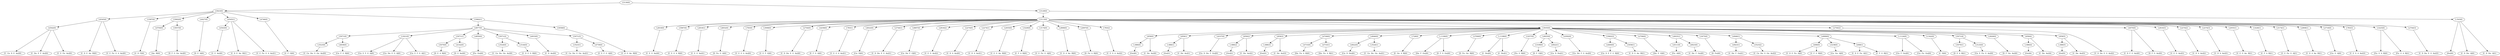 digraph sample{
"L4542(0)"->"[C  Cis  D  E  Ais](0)"
"L4542(0)"->"[C  Dis  E  F  Ais](0)"
"L4542(0)"->"[C  E  Fis  Ais](0)"
"L4545(0)"->"[C  D  E  Ais  B](0)"
"L4545(0)"->"[C  E  Fis  G  A  Ais](0)"
"L4545(0)"->"L4542(0)"
"L3397(0)"->"[C  D  F](0)"
"L4704(0)"->"[Ais  B](0)"
"L5057(0)"->"[D  F  G  Gis  Ais](0)"
"L5062(0)"->"L4704(0)"
"L5062(0)"->"L5057(0)"
"L4427(0)"->"[D  E  A](0)"
"L4543(0)"->"[C  E  Ais](0)"
"L4545(1)"->"[C  D  E  Ais  B](1)"
"L4545(1)"->"[C  E  Fis  G  A  Ais](1)"
"L4545(1)"->"L4543(0)"
"L4746(0)"->"[C  F  G](0)"
"L3523(0)"->"[C  Cis  Dis  G  Gis  Ais](0)"
"L4636(0)"->"[Cis  F  G  B](0)"
"L5071(0)"->"L3523(0)"
"L5071(0)"->"L4636(0)"
"L1921(0)"->"[Cis  E  F  G  A](0)"
"L1921(0)"->"[Cis  Dis  E  G  A](0)"
"L1921(0)"->"[Cis  E  F  G  A](1)"
"L5070(0)"->"[D  E  A  B](0)"
"L4142(0)"->"[D  G  Ais](0)"
"L5071(1)"->"L5070(0)"
"L5071(1)"->"L4142(0)"
"L4850(0)"->"[Fis  Gis](0)"
"L3524(0)"->"[C  Cis  Dis  Gis  Ais](0)"
"L3144(0)"->"[C  D  E  G  B](0)"
"L5071(2)"->"L3524(0)"
"L5071(2)"->"L3144(0)"
"L4933(0)"->"[C  D  Ais](0)"
"L3523(1)"->"[C  Cis  Dis  G  Gis  Ais](1)"
"L4759(0)"->"[C  E  F  G  A](0)"
"L5071(3)"->"L3523(1)"
"L5071(3)"->"L4759(0)"
"L4977(0)"->"L5071(0)"
"L4977(0)"->"L1921(0)"
"L4977(0)"->"L5071(1)"
"L4977(0)"->"L4850(0)"
"L4977(0)"->"L5071(2)"
"L4977(0)"->"L4933(0)"
"L4977(0)"->"L5071(3)"
"L5058(0)"->"[C  D  G  Ais  B](0)"
"L5062(1)"->"L4977(0)"
"L5062(1)"->"L5058(0)"
"L5023(0)"->"L4545(0)"
"L5023(0)"->"L3397(0)"
"L5023(0)"->"L5062(0)"
"L5023(0)"->"L4427(0)"
"L5023(0)"->"L4545(1)"
"L5023(0)"->"L4746(0)"
"L5023(0)"->"L5062(1)"
"L2616(0)"->"[C  E  G  Ais](0)"
"L5067(0)"->"[C  E  G  A  B](0)"
"L2616(1)"->"[C  E  G  Ais](1)"
"L4652(0)"->"[D  Fis  G  A](0)"
"L783(0)"->"[C  E  G  A  Ais](0)"
"L3008(0)"->"[C  E  F  G](0)"
"L2744(0)"->"[C  D  Dis  E  G  Ais](0)"
"L4258(0)"->"[E  F  G  A](0)"
"L783(1)"->"[C  E  G  A  Ais](1)"
"L4022(0)"->"[Cis  D](0)"
"L2744(1)"->"[C  D  Dis  E  G  Ais](1)"
"L4687(0)"->"[Cis  Dis  F  G](0)"
"L2616(2)"->"[C  E  G  Ais](2)"
"L2274(0)"->"[C  D  A  Ais](0)"
"L2274(1)"->"[C  D  A  Ais](1)"
"L2055(0)"->"[C  E  G  Ais  B](0)"
"L3226(0)"->"[C  F  A  B](0)"
"L3174(0)"->"[C  E  Fis  G  A](0)"
"L2808(0)"->"[C  D  A  Ais  B](0)"
"L2697(0)"->"[D  Fis  A  B](0)"
"L783(2)"->"[C  E  G  A  Ais](2)"
"L-686(0)"->"[Gis](0)"
"L859(0)"->"[C  Dis  Ais](0)"
"L859(0)"->"L-686(0)"
"L-686(1)"->"[Gis](1)"
"L859(1)"->"[C  Dis  Ais](1)"
"L859(1)"->"L-686(1)"
"L4337(0)"->"[Cis  D  Dis  F  Gis](0)"
"L-686(2)"->"[Gis](2)"
"L859(2)"->"[C  Dis  Ais](2)"
"L859(2)"->"L-686(2)"
"L-686(3)"->"[Gis](3)"
"L859(3)"->"[C  Dis  Ais](3)"
"L859(3)"->"L-686(3)"
"L4733(0)"->"[Dis  Fis  A  B](0)"
"L4733(1)"->"[Dis  Fis  A  B](1)"
"L4749(0)"->"L4733(0)"
"L4749(0)"->"L4733(1)"
"L4922(0)"->"[Cis  D  Dis](0)"
"L3524(1)"->"[C  Cis  Dis  Gis  Ais](1)"
"L4946(0)"->"L4922(0)"
"L4946(0)"->"L3524(1)"
"L728(0)"->"[E  Gis  A  B](0)"
"L-1106(0)"->"[Dis  F  Gis](0)"
"L-1106(0)"->"[D  F  G  Gis](0)"
"L3769(0)"->"[D  Fis  Gis  B](0)"
"L-1108(0)"->"[C  Dis](0)"
"L-1108(0)"->"[C  Dis](1)"
"L3257(0)"->"[Fis  G  B](0)"
"L3109(0)"->"[D  F  G](0)"
"L4922(1)"->"[Cis  D  Dis](1)"
"L4925(0)"->"L3109(0)"
"L4925(0)"->"L4922(1)"
"L4392(0)"->"[Cis  Dis  F  G  Ais](0)"
"L4400(0)"->"[Cis  D  E  F  G  B](0)"
"L5058(1)"->"[C  D  G  Ais  B](1)"
"L5062(2)"->"L4400(0)"
"L5062(2)"->"L5058(1)"
"L2706(0)"->"[Dis  E  G](0)"
"L4511(0)"->"[Fis  A](0)"
"L4923(0)"->"[C  Dis  F  Gis](0)"
"L4925(1)"->"L4511(0)"
"L4925(1)"->"L4923(0)"
"L3475(0)"->"[D  Fis](0)"
"L4923(1)"->"[C  Dis  F  Gis](1)"
"L3523(2)"->"[C  Cis  Dis  G  Gis  Ais](2)"
"L4946(1)"->"L4923(1)"
"L4946(1)"->"L3523(2)"
"L608(0)"->"[C  D  E  Fis  A](0)"
"L608(0)"->"[C  F  G  B](0)"
"L3238(0)"->"[Cis  Gis  A](0)"
"L608(1)"->"[C  D  E  Fis  A](1)"
"L608(1)"->"[C  F  G  B](1)"
"L4999(0)"->"L608(0)"
"L4999(0)"->"L3238(0)"
"L4999(0)"->"L608(1)"
"L-1124(0)"->"[Cis  F  Gis](0)"
"L-1124(0)"->"[Cis  Fis  Gis](0)"
"L1342(0)"->"[C  D](0)"
"L5070(1)"->"[D  E  A  B](1)"
"L3125(0)"->"[Cis  E  Fis  G  Ais](0)"
"L5071(4)"->"L5070(1)"
"L5071(4)"->"L3125(0)"
"L2828(0)"->"[D  F  Gis  Ais](0)"
"L-686(4)"->"[Gis](4)"
"L859(4)"->"[C  Dis  Ais](4)"
"L859(4)"->"L-686(4)"
"L-686(5)"->"[Gis](5)"
"L859(5)"->"[C  Dis  Ais](5)"
"L859(5)"->"L-686(5)"
"L5035(0)"->"L859(0)"
"L5035(0)"->"L859(1)"
"L5035(0)"->"L4337(0)"
"L5035(0)"->"L859(2)"
"L5035(0)"->"L859(3)"
"L5035(0)"->"L4749(0)"
"L5035(0)"->"L4946(0)"
"L5035(0)"->"L728(0)"
"L5035(0)"->"L-1106(0)"
"L5035(0)"->"L3769(0)"
"L5035(0)"->"L-1108(0)"
"L5035(0)"->"L3257(0)"
"L5035(0)"->"L4925(0)"
"L5035(0)"->"L4392(0)"
"L5035(0)"->"L5062(2)"
"L5035(0)"->"L2706(0)"
"L5035(0)"->"L4925(1)"
"L5035(0)"->"L3475(0)"
"L5035(0)"->"L4946(1)"
"L5035(0)"->"L4999(0)"
"L5035(0)"->"L-1124(0)"
"L5035(0)"->"L1342(0)"
"L5035(0)"->"L5071(4)"
"L5035(0)"->"L2828(0)"
"L5035(0)"->"L859(4)"
"L5035(0)"->"L859(5)"
"L2744(2)"->"[C  D  Dis  E  G  Ais](2)"
"L4070(0)"->"[C  D  F  G  Ais](0)"
"L4070(0)"->"[D  F  G  Ais](0)"
"L2616(3)"->"[C  E  G  Ais](3)"
"L2274(2)"->"[C  D  A  Ais](2)"
"L2274(3)"->"[C  D  A  Ais](3)"
"L2055(1)"->"[C  E  G  Ais  B](1)"
"L3226(1)"->"[C  F  A  B](1)"
"L3174(1)"->"[C  E  Fis  G  A](1)"
"L2808(1)"->"[C  D  A  Ais  B](1)"
"L2716(0)"->"[Cis  G  A](0)"
"L783(3)"->"[C  E  G  A  Ais](3)"
"L3225(0)"->"[Fis  G  A  B](0)"
"L3225(0)"->"[Fis  G  A  B](1)"
"L2744(3)"->"[C  D  Dis  E  G  Ais](3)"
"L5113(0)"->"L2616(0)"
"L5113(0)"->"L5067(0)"
"L5113(0)"->"L2616(1)"
"L5113(0)"->"L4652(0)"
"L5113(0)"->"L783(0)"
"L5113(0)"->"L3008(0)"
"L5113(0)"->"L2744(0)"
"L5113(0)"->"L4258(0)"
"L5113(0)"->"L783(1)"
"L5113(0)"->"L4022(0)"
"L5113(0)"->"L2744(1)"
"L5113(0)"->"L4687(0)"
"L5113(0)"->"L2616(2)"
"L5113(0)"->"L2274(0)"
"L5113(0)"->"L2274(1)"
"L5113(0)"->"L2055(0)"
"L5113(0)"->"L3226(0)"
"L5113(0)"->"L3174(0)"
"L5113(0)"->"L2808(0)"
"L5113(0)"->"L2697(0)"
"L5113(0)"->"L783(2)"
"L5113(0)"->"L5035(0)"
"L5113(0)"->"L2744(2)"
"L5113(0)"->"L4070(0)"
"L5113(0)"->"L2616(3)"
"L5113(0)"->"L2274(2)"
"L5113(0)"->"L2274(3)"
"L5113(0)"->"L2055(1)"
"L5113(0)"->"L3226(1)"
"L5113(0)"->"L3174(1)"
"L5113(0)"->"L2808(1)"
"L5113(0)"->"L2716(0)"
"L5113(0)"->"L783(3)"
"L5113(0)"->"L3225(0)"
"L5113(0)"->"L2744(3)"
"L-543(0)"->"[Dis](0)"
"L-543(0)"->"[C  D  Dis  A](0)"
"L-543(0)"->"[C  D  Dis  A](1)"
"L5129(0)"->"L5113(0)"
"L5129(0)"->"L-543(0)"
"L5130(0)"->"L5023(0)"
"L5130(0)"->"L5129(0)"
{rank = min; "L5130(0)"}
{rank = same; "L5023(0)"; "L5129(0)";}
{rank = same; "L4545(0)"; "L3397(0)"; "L5062(0)"; "L4427(0)"; "L4545(1)"; "L4746(0)"; "L5062(1)"; "L5113(0)"; "L-543(0)";}
{rank = same; "L4542(0)"; "L4704(0)"; "L5057(0)"; "L4543(0)"; "L4977(0)"; "L5058(0)"; "L2616(0)"; "L5067(0)"; "L2616(1)"; "L4652(0)"; "L783(0)"; "L3008(0)"; "L2744(0)"; "L4258(0)"; "L783(1)"; "L4022(0)"; "L2744(1)"; "L4687(0)"; "L2616(2)"; "L2274(0)"; "L2274(1)"; "L2055(0)"; "L3226(0)"; "L3174(0)"; "L2808(0)"; "L2697(0)"; "L783(2)"; "L5035(0)"; "L2744(2)"; "L4070(0)"; "L2616(3)"; "L2274(2)"; "L2274(3)"; "L2055(1)"; "L3226(1)"; "L3174(1)"; "L2808(1)"; "L2716(0)"; "L783(3)"; "L3225(0)"; "L2744(3)";}
{rank = same; "L5071(0)"; "L1921(0)"; "L5071(1)"; "L4850(0)"; "L5071(2)"; "L4933(0)"; "L5071(3)"; "L859(0)"; "L859(1)"; "L4337(0)"; "L859(2)"; "L859(3)"; "L4749(0)"; "L4946(0)"; "L728(0)"; "L-1106(0)"; "L3769(0)"; "L-1108(0)"; "L3257(0)"; "L4925(0)"; "L4392(0)"; "L5062(2)"; "L2706(0)"; "L4925(1)"; "L3475(0)"; "L4946(1)"; "L4999(0)"; "L-1124(0)"; "L1342(0)"; "L5071(4)"; "L2828(0)"; "L859(4)"; "L859(5)";}
{rank = same; "L3523(0)"; "L4636(0)"; "L5070(0)"; "L4142(0)"; "L3524(0)"; "L3144(0)"; "L3523(1)"; "L4759(0)"; "L-686(0)"; "L-686(1)"; "L-686(2)"; "L-686(3)"; "L4733(0)"; "L4733(1)"; "L4922(0)"; "L3524(1)"; "L3109(0)"; "L4922(1)"; "L4400(0)"; "L5058(1)"; "L4511(0)"; "L4923(0)"; "L4923(1)"; "L3523(2)"; "L608(0)"; "L3238(0)"; "L608(1)"; "L5070(1)"; "L3125(0)"; "L-686(4)"; "L-686(5)";}
{rank = max; "[Ais  B](0)"; "[C  Cis  D  E  Ais](0)"; "[C  Cis  Dis  G  Gis  Ais](0)"; "[C  Cis  Dis  G  Gis  Ais](1)"; "[C  Cis  Dis  G  Gis  Ais](2)"; "[C  Cis  Dis  Gis  Ais](0)"; "[C  Cis  Dis  Gis  Ais](1)"; "[C  D  A  Ais  B](0)"; "[C  D  A  Ais  B](1)"; "[C  D  A  Ais](0)"; "[C  D  A  Ais](1)"; "[C  D  A  Ais](2)"; "[C  D  A  Ais](3)"; "[C  D  Ais](0)"; "[C  D  Dis  A](0)"; "[C  D  Dis  A](1)"; "[C  D  Dis  E  G  Ais](0)"; "[C  D  Dis  E  G  Ais](1)"; "[C  D  Dis  E  G  Ais](2)"; "[C  D  Dis  E  G  Ais](3)"; "[C  D  E  Ais  B](0)"; "[C  D  E  Ais  B](1)"; "[C  D  E  Fis  A](0)"; "[C  D  E  Fis  A](1)"; "[C  D  E  G  B](0)"; "[C  D  F  G  Ais](0)"; "[C  D  F](0)"; "[C  D  G  Ais  B](0)"; "[C  D  G  Ais  B](1)"; "[C  D](0)"; "[C  Dis  Ais](0)"; "[C  Dis  Ais](1)"; "[C  Dis  Ais](2)"; "[C  Dis  Ais](3)"; "[C  Dis  Ais](4)"; "[C  Dis  Ais](5)"; "[C  Dis  E  F  Ais](0)"; "[C  Dis  F  Gis](0)"; "[C  Dis  F  Gis](1)"; "[C  Dis](0)"; "[C  Dis](1)"; "[C  E  Ais](0)"; "[C  E  F  G  A](0)"; "[C  E  F  G](0)"; "[C  E  Fis  Ais](0)"; "[C  E  Fis  G  A  Ais](0)"; "[C  E  Fis  G  A  Ais](1)"; "[C  E  Fis  G  A](0)"; "[C  E  Fis  G  A](1)"; "[C  E  G  A  Ais](0)"; "[C  E  G  A  Ais](1)"; "[C  E  G  A  Ais](2)"; "[C  E  G  A  Ais](3)"; "[C  E  G  A  B](0)"; "[C  E  G  Ais  B](0)"; "[C  E  G  Ais  B](1)"; "[C  E  G  Ais](0)"; "[C  E  G  Ais](1)"; "[C  E  G  Ais](2)"; "[C  E  G  Ais](3)"; "[C  F  A  B](0)"; "[C  F  A  B](1)"; "[C  F  G  B](0)"; "[C  F  G  B](1)"; "[C  F  G](0)"; "[Cis  D  Dis  F  Gis](0)"; "[Cis  D  Dis](0)"; "[Cis  D  Dis](1)"; "[Cis  D  E  F  G  B](0)"; "[Cis  D](0)"; "[Cis  Dis  E  G  A](0)"; "[Cis  Dis  F  G  Ais](0)"; "[Cis  Dis  F  G](0)"; "[Cis  E  F  G  A](0)"; "[Cis  E  F  G  A](1)"; "[Cis  E  Fis  G  Ais](0)"; "[Cis  F  G  B](0)"; "[Cis  F  Gis](0)"; "[Cis  Fis  Gis](0)"; "[Cis  G  A](0)"; "[Cis  Gis  A](0)"; "[D  E  A  B](0)"; "[D  E  A  B](1)"; "[D  E  A](0)"; "[D  F  G  Ais](0)"; "[D  F  G  Gis  Ais](0)"; "[D  F  G  Gis](0)"; "[D  F  G](0)"; "[D  F  Gis  Ais](0)"; "[D  Fis  A  B](0)"; "[D  Fis  G  A](0)"; "[D  Fis  Gis  B](0)"; "[D  Fis](0)"; "[D  G  Ais](0)"; "[Dis  E  G](0)"; "[Dis  F  Gis](0)"; "[Dis  Fis  A  B](0)"; "[Dis  Fis  A  B](1)"; "[Dis](0)"; "[E  F  G  A](0)"; "[E  Gis  A  B](0)"; "[Fis  A](0)"; "[Fis  G  A  B](0)"; "[Fis  G  A  B](1)"; "[Fis  G  B](0)"; "[Fis  Gis](0)"; "[Gis](0)"; "[Gis](1)"; "[Gis](2)"; "[Gis](3)"; "[Gis](4)"; "[Gis](5)";}
}